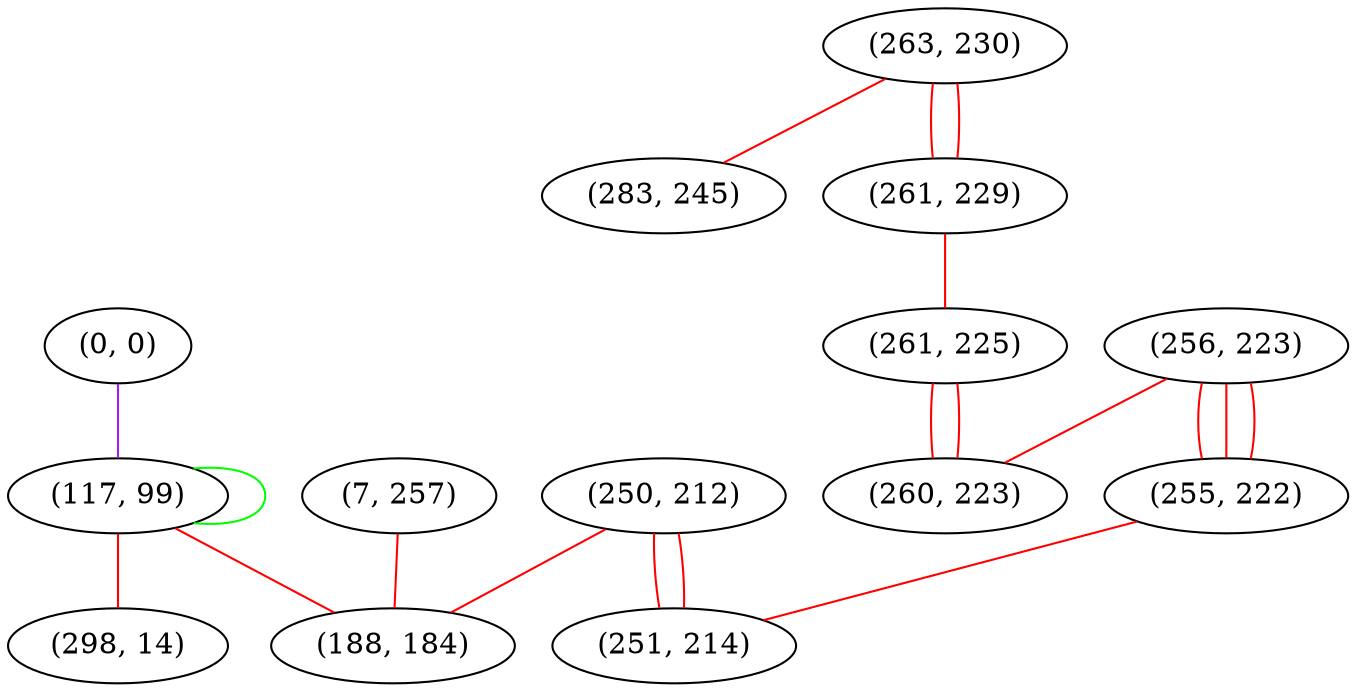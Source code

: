 graph "" {
"(0, 0)";
"(250, 212)";
"(7, 257)";
"(263, 230)";
"(283, 245)";
"(261, 229)";
"(117, 99)";
"(298, 14)";
"(256, 223)";
"(261, 225)";
"(255, 222)";
"(260, 223)";
"(251, 214)";
"(188, 184)";
"(0, 0)" -- "(117, 99)"  [color=purple, key=0, weight=4];
"(250, 212)" -- "(251, 214)"  [color=red, key=0, weight=1];
"(250, 212)" -- "(251, 214)"  [color=red, key=1, weight=1];
"(250, 212)" -- "(188, 184)"  [color=red, key=0, weight=1];
"(7, 257)" -- "(188, 184)"  [color=red, key=0, weight=1];
"(263, 230)" -- "(261, 229)"  [color=red, key=0, weight=1];
"(263, 230)" -- "(261, 229)"  [color=red, key=1, weight=1];
"(263, 230)" -- "(283, 245)"  [color=red, key=0, weight=1];
"(261, 229)" -- "(261, 225)"  [color=red, key=0, weight=1];
"(117, 99)" -- "(117, 99)"  [color=green, key=0, weight=2];
"(117, 99)" -- "(298, 14)"  [color=red, key=0, weight=1];
"(117, 99)" -- "(188, 184)"  [color=red, key=0, weight=1];
"(256, 223)" -- "(255, 222)"  [color=red, key=0, weight=1];
"(256, 223)" -- "(255, 222)"  [color=red, key=1, weight=1];
"(256, 223)" -- "(255, 222)"  [color=red, key=2, weight=1];
"(256, 223)" -- "(260, 223)"  [color=red, key=0, weight=1];
"(261, 225)" -- "(260, 223)"  [color=red, key=0, weight=1];
"(261, 225)" -- "(260, 223)"  [color=red, key=1, weight=1];
"(255, 222)" -- "(251, 214)"  [color=red, key=0, weight=1];
}
